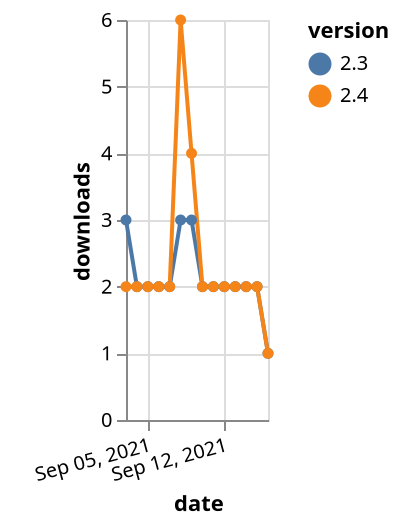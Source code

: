 {"$schema": "https://vega.github.io/schema/vega-lite/v5.json", "description": "A simple bar chart with embedded data.", "data": {"values": [{"date": "2021-09-03", "total": 449, "delta": 3, "version": "2.3"}, {"date": "2021-09-04", "total": 451, "delta": 2, "version": "2.3"}, {"date": "2021-09-05", "total": 453, "delta": 2, "version": "2.3"}, {"date": "2021-09-06", "total": 455, "delta": 2, "version": "2.3"}, {"date": "2021-09-07", "total": 457, "delta": 2, "version": "2.3"}, {"date": "2021-09-08", "total": 460, "delta": 3, "version": "2.3"}, {"date": "2021-09-09", "total": 463, "delta": 3, "version": "2.3"}, {"date": "2021-09-10", "total": 465, "delta": 2, "version": "2.3"}, {"date": "2021-09-11", "total": 467, "delta": 2, "version": "2.3"}, {"date": "2021-09-12", "total": 469, "delta": 2, "version": "2.3"}, {"date": "2021-09-13", "total": 471, "delta": 2, "version": "2.3"}, {"date": "2021-09-14", "total": 473, "delta": 2, "version": "2.3"}, {"date": "2021-09-15", "total": 475, "delta": 2, "version": "2.3"}, {"date": "2021-09-16", "total": 476, "delta": 1, "version": "2.3"}, {"date": "2021-09-03", "total": 469, "delta": 2, "version": "2.4"}, {"date": "2021-09-04", "total": 471, "delta": 2, "version": "2.4"}, {"date": "2021-09-05", "total": 473, "delta": 2, "version": "2.4"}, {"date": "2021-09-06", "total": 475, "delta": 2, "version": "2.4"}, {"date": "2021-09-07", "total": 477, "delta": 2, "version": "2.4"}, {"date": "2021-09-08", "total": 483, "delta": 6, "version": "2.4"}, {"date": "2021-09-09", "total": 487, "delta": 4, "version": "2.4"}, {"date": "2021-09-10", "total": 489, "delta": 2, "version": "2.4"}, {"date": "2021-09-11", "total": 491, "delta": 2, "version": "2.4"}, {"date": "2021-09-12", "total": 493, "delta": 2, "version": "2.4"}, {"date": "2021-09-13", "total": 495, "delta": 2, "version": "2.4"}, {"date": "2021-09-14", "total": 497, "delta": 2, "version": "2.4"}, {"date": "2021-09-15", "total": 499, "delta": 2, "version": "2.4"}, {"date": "2021-09-16", "total": 500, "delta": 1, "version": "2.4"}]}, "width": "container", "mark": {"type": "line", "point": {"filled": true}}, "encoding": {"x": {"field": "date", "type": "temporal", "timeUnit": "yearmonthdate", "title": "date", "axis": {"labelAngle": -15}}, "y": {"field": "delta", "type": "quantitative", "title": "downloads"}, "color": {"field": "version", "type": "nominal"}, "tooltip": {"field": "delta"}}}